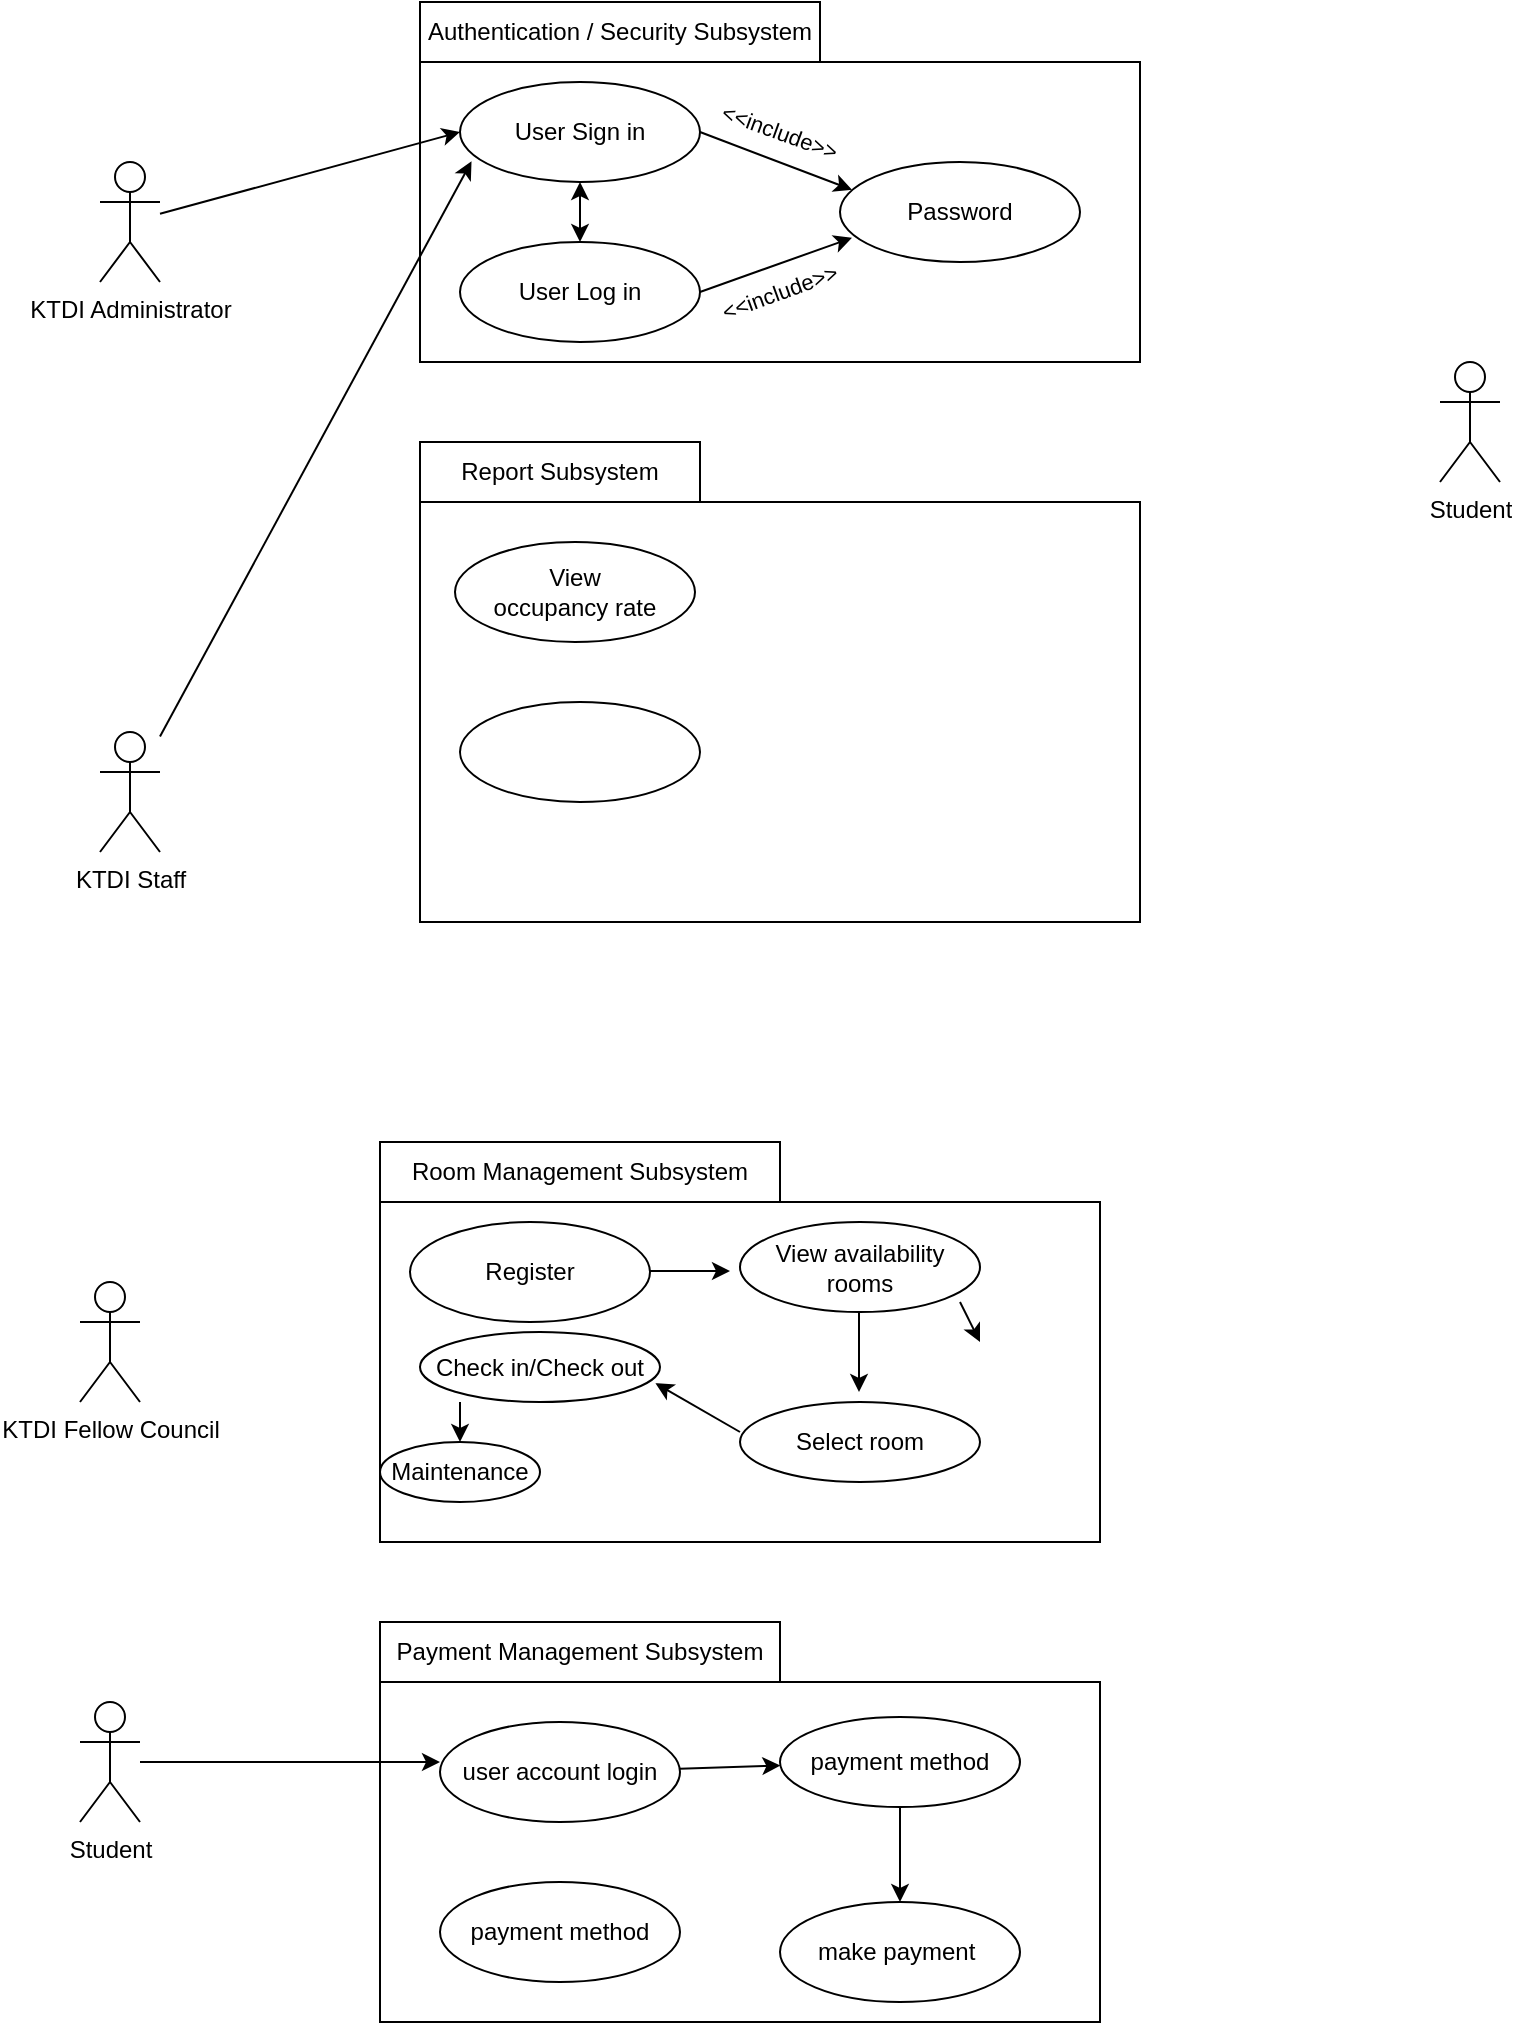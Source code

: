 <mxfile>
    <diagram id="UMS9nKY7Dt_vSzlsI9hF" name="Page-1">
        <mxGraphModel dx="1139" dy="699" grid="1" gridSize="10" guides="1" tooltips="1" connect="1" arrows="1" fold="1" page="1" pageScale="1" pageWidth="850" pageHeight="1100" math="0" shadow="0">
            <root>
                <mxCell id="0"/>
                <mxCell id="1" parent="0"/>
                <mxCell id="3" value="KTDI Administrator" style="shape=umlActor;verticalLabelPosition=bottom;verticalAlign=top;html=1;" parent="1" vertex="1">
                    <mxGeometry x="80" y="120" width="30" height="60" as="geometry"/>
                </mxCell>
                <mxCell id="5" value="KTDI Staff" style="shape=umlActor;verticalLabelPosition=bottom;verticalAlign=top;html=1;" parent="1" vertex="1">
                    <mxGeometry x="80" y="405" width="30" height="60" as="geometry"/>
                </mxCell>
                <mxCell id="7" value="Student" style="shape=umlActor;verticalLabelPosition=bottom;verticalAlign=top;html=1;" parent="1" vertex="1">
                    <mxGeometry x="750" y="220" width="30" height="60" as="geometry"/>
                </mxCell>
                <mxCell id="8" value="KTDI Fellow Council" style="shape=umlActor;verticalLabelPosition=bottom;verticalAlign=top;html=1;" parent="1" vertex="1">
                    <mxGeometry x="70" y="680" width="30" height="60" as="geometry"/>
                </mxCell>
                <mxCell id="9" value="" style="shape=folder;fontStyle=1;tabWidth=200;tabHeight=30;tabPosition=left;html=1;boundedLbl=1;" parent="1" vertex="1">
                    <mxGeometry x="240" y="40" width="360" height="180" as="geometry"/>
                </mxCell>
                <mxCell id="13" value="" style="ellipse;whiteSpace=wrap;html=1;fillColor=none;" parent="1" vertex="1">
                    <mxGeometry x="260" y="80" width="120" height="50" as="geometry"/>
                </mxCell>
                <mxCell id="10" value="Authentication / Security Subsystem" style="text;html=1;strokeColor=none;fillColor=none;align=center;verticalAlign=middle;whiteSpace=wrap;rounded=0;" parent="1" vertex="1">
                    <mxGeometry x="240" y="40" width="200" height="30" as="geometry"/>
                </mxCell>
                <mxCell id="14" style="edgeStyle=none;html=1;entryX=0;entryY=0.5;entryDx=0;entryDy=0;" parent="1" source="3" target="13" edge="1">
                    <mxGeometry relative="1" as="geometry"/>
                </mxCell>
                <mxCell id="17" value="" style="shape=folder;fontStyle=1;tabWidth=140;tabHeight=30;tabPosition=left;html=1;boundedLbl=1;" parent="1" vertex="1">
                    <mxGeometry x="240" y="260" width="360" height="240" as="geometry"/>
                </mxCell>
                <mxCell id="19" value="Report Subsystem" style="text;html=1;strokeColor=none;fillColor=none;align=center;verticalAlign=middle;whiteSpace=wrap;rounded=0;" parent="1" vertex="1">
                    <mxGeometry x="210" y="260" width="200" height="30" as="geometry"/>
                </mxCell>
                <mxCell id="20" value="" style="shape=folder;fontStyle=1;tabWidth=200;tabHeight=30;tabPosition=left;html=1;boundedLbl=1;" parent="1" vertex="1">
                    <mxGeometry x="220" y="610" width="360" height="200" as="geometry"/>
                </mxCell>
                <mxCell id="21" value="Room Management Subsystem" style="text;html=1;strokeColor=none;fillColor=none;align=center;verticalAlign=middle;whiteSpace=wrap;rounded=0;" parent="1" vertex="1">
                    <mxGeometry x="220" y="610" width="200" height="30" as="geometry"/>
                </mxCell>
                <mxCell id="22" value="" style="shape=folder;fontStyle=1;tabWidth=200;tabHeight=30;tabPosition=left;html=1;boundedLbl=1;" parent="1" vertex="1">
                    <mxGeometry x="220" y="850" width="360" height="200" as="geometry"/>
                </mxCell>
                <mxCell id="23" value="Payment Management Subsystem" style="text;html=1;strokeColor=none;fillColor=none;align=center;verticalAlign=middle;whiteSpace=wrap;rounded=0;" parent="1" vertex="1">
                    <mxGeometry x="220" y="850" width="200" height="30" as="geometry"/>
                </mxCell>
                <mxCell id="bJMHT8rVgH3jV2KobR5U-28" style="edgeStyle=none;html=1;entryX=0.05;entryY=0.278;entryDx=0;entryDy=0;exitX=1;exitY=0.5;exitDx=0;exitDy=0;entryPerimeter=0;" edge="1" parent="1" source="13" target="bJMHT8rVgH3jV2KobR5U-26">
                    <mxGeometry relative="1" as="geometry"/>
                </mxCell>
                <mxCell id="bJMHT8rVgH3jV2KobR5U-23" value="User Sign in" style="text;html=1;strokeColor=none;fillColor=none;align=center;verticalAlign=middle;whiteSpace=wrap;rounded=0;" vertex="1" parent="1">
                    <mxGeometry x="285" y="90" width="70" height="30" as="geometry"/>
                </mxCell>
                <mxCell id="bJMHT8rVgH3jV2KobR5U-29" style="edgeStyle=none;html=1;entryX=0.05;entryY=0.758;entryDx=0;entryDy=0;exitX=1;exitY=0.5;exitDx=0;exitDy=0;entryPerimeter=0;" edge="1" parent="1" source="bJMHT8rVgH3jV2KobR5U-24" target="bJMHT8rVgH3jV2KobR5U-26">
                    <mxGeometry relative="1" as="geometry"/>
                </mxCell>
                <mxCell id="bJMHT8rVgH3jV2KobR5U-24" value="" style="ellipse;whiteSpace=wrap;html=1;fillColor=none;" vertex="1" parent="1">
                    <mxGeometry x="260" y="160" width="120" height="50" as="geometry"/>
                </mxCell>
                <mxCell id="bJMHT8rVgH3jV2KobR5U-25" value="User Log in" style="text;html=1;strokeColor=none;fillColor=none;align=center;verticalAlign=middle;whiteSpace=wrap;rounded=0;" vertex="1" parent="1">
                    <mxGeometry x="285" y="170" width="70" height="30" as="geometry"/>
                </mxCell>
                <mxCell id="bJMHT8rVgH3jV2KobR5U-26" value="" style="ellipse;whiteSpace=wrap;html=1;fillColor=none;" vertex="1" parent="1">
                    <mxGeometry x="450" y="120" width="120" height="50" as="geometry"/>
                </mxCell>
                <mxCell id="bJMHT8rVgH3jV2KobR5U-27" value="Password" style="text;html=1;strokeColor=none;fillColor=none;align=center;verticalAlign=middle;whiteSpace=wrap;rounded=0;" vertex="1" parent="1">
                    <mxGeometry x="475" y="130" width="70" height="30" as="geometry"/>
                </mxCell>
                <mxCell id="27" value="Register" style="ellipse;whiteSpace=wrap;html=1;" vertex="1" parent="1">
                    <mxGeometry x="235" y="650" width="120" height="50" as="geometry"/>
                </mxCell>
                <mxCell id="42" value="" style="edgeStyle=none;html=1;startArrow=none;" edge="1" parent="1" source="28" target="40">
                    <mxGeometry relative="1" as="geometry"/>
                </mxCell>
                <mxCell id="52" value="" style="edgeStyle=none;html=1;" edge="1" parent="1" source="29" target="28">
                    <mxGeometry relative="1" as="geometry"/>
                </mxCell>
                <mxCell id="29" value="user account login" style="ellipse;whiteSpace=wrap;html=1;fillColor=none;" vertex="1" parent="1">
                    <mxGeometry x="250" y="900" width="120" height="50" as="geometry"/>
                </mxCell>
                <mxCell id="bJMHT8rVgH3jV2KobR5U-30" value="&amp;lt;&amp;lt;include&amp;gt;&amp;gt;" style="text;html=1;strokeColor=none;fillColor=none;align=center;verticalAlign=middle;whiteSpace=wrap;rounded=0;fontSize=11;rotation=20;" vertex="1" parent="1">
                    <mxGeometry x="390" y="90" width="60" height="30" as="geometry"/>
                </mxCell>
                <mxCell id="bJMHT8rVgH3jV2KobR5U-31" value="&amp;lt;&amp;lt;include&amp;gt;&amp;gt;" style="text;html=1;strokeColor=none;fillColor=none;align=center;verticalAlign=middle;whiteSpace=wrap;rounded=0;fontSize=11;rotation=-20;" vertex="1" parent="1">
                    <mxGeometry x="390" y="170" width="60" height="30" as="geometry"/>
                </mxCell>
                <mxCell id="48" value="" style="edgeStyle=none;html=1;entryX=0;entryY=0.4;entryDx=0;entryDy=0;entryPerimeter=0;" edge="1" parent="1" source="30" target="29">
                    <mxGeometry relative="1" as="geometry">
                        <mxPoint x="155" y="920" as="targetPoint"/>
                    </mxGeometry>
                </mxCell>
                <mxCell id="30" value="Student" style="shape=umlActor;verticalLabelPosition=bottom;verticalAlign=top;html=1;" vertex="1" parent="1">
                    <mxGeometry x="70" y="890" width="30" height="60" as="geometry"/>
                </mxCell>
                <mxCell id="bJMHT8rVgH3jV2KobR5U-32" style="edgeStyle=none;html=1;entryX=0.048;entryY=0.793;entryDx=0;entryDy=0;entryPerimeter=0;" edge="1" parent="1" source="5" target="13">
                    <mxGeometry relative="1" as="geometry"/>
                </mxCell>
                <mxCell id="bJMHT8rVgH3jV2KobR5U-33" value="" style="endArrow=classic;startArrow=classic;html=1;entryX=0.5;entryY=1;entryDx=0;entryDy=0;" edge="1" parent="1" target="13">
                    <mxGeometry width="50" height="50" relative="1" as="geometry">
                        <mxPoint x="320" y="160" as="sourcePoint"/>
                        <mxPoint x="365" y="110" as="targetPoint"/>
                    </mxGeometry>
                </mxCell>
                <mxCell id="31" value="" style="endArrow=classic;html=1;" edge="1" parent="1">
                    <mxGeometry width="50" height="50" relative="1" as="geometry">
                        <mxPoint x="355" y="674.5" as="sourcePoint"/>
                        <mxPoint x="395" y="674.5" as="targetPoint"/>
                    </mxGeometry>
                </mxCell>
                <mxCell id="32" value="View availability rooms" style="ellipse;whiteSpace=wrap;html=1;" vertex="1" parent="1">
                    <mxGeometry x="400" y="650" width="120" height="45" as="geometry"/>
                </mxCell>
                <mxCell id="33" value="" style="endArrow=classic;html=1;" edge="1" parent="1">
                    <mxGeometry width="50" height="50" relative="1" as="geometry">
                        <mxPoint x="459.5" y="695" as="sourcePoint"/>
                        <mxPoint x="459.5" y="735" as="targetPoint"/>
                    </mxGeometry>
                </mxCell>
                <mxCell id="bJMHT8rVgH3jV2KobR5U-36" value="View occupancy rate" style="text;html=1;strokeColor=none;fillColor=none;align=center;verticalAlign=middle;whiteSpace=wrap;rounded=0;" vertex="1" parent="1">
                    <mxGeometry x="275" y="320" width="85" height="30" as="geometry"/>
                </mxCell>
                <mxCell id="36" value="Select room" style="ellipse;whiteSpace=wrap;html=1;" vertex="1" parent="1">
                    <mxGeometry x="400" y="740" width="120" height="40" as="geometry"/>
                </mxCell>
                <mxCell id="40" value="make payment&amp;nbsp;" style="ellipse;whiteSpace=wrap;html=1;fillColor=none;" vertex="1" parent="1">
                    <mxGeometry x="420" y="990" width="120" height="50" as="geometry"/>
                </mxCell>
                <mxCell id="41" value="Check in/Check out" style="ellipse;whiteSpace=wrap;html=1;" vertex="1" parent="1">
                    <mxGeometry x="240" y="705" width="120" height="35" as="geometry"/>
                </mxCell>
                <mxCell id="44" value="" style="endArrow=classic;html=1;entryX=0.981;entryY=0.732;entryDx=0;entryDy=0;entryPerimeter=0;" edge="1" parent="1" target="41">
                    <mxGeometry width="50" height="50" relative="1" as="geometry">
                        <mxPoint x="400" y="755" as="sourcePoint"/>
                        <mxPoint x="370" y="740" as="targetPoint"/>
                        <Array as="points"/>
                    </mxGeometry>
                </mxCell>
                <mxCell id="45" value="payment method" style="ellipse;whiteSpace=wrap;html=1;fillColor=none;" vertex="1" parent="1">
                    <mxGeometry x="250" y="980" width="120" height="50" as="geometry"/>
                </mxCell>
                <mxCell id="49" value="" style="endArrow=classic;html=1;" edge="1" parent="1">
                    <mxGeometry width="50" height="50" relative="1" as="geometry">
                        <mxPoint x="260" y="740" as="sourcePoint"/>
                        <mxPoint x="260" y="760" as="targetPoint"/>
                    </mxGeometry>
                </mxCell>
                <mxCell id="28" value="payment method" style="ellipse;whiteSpace=wrap;html=1;fillColor=none;" vertex="1" parent="1">
                    <mxGeometry x="420" y="897.5" width="120" height="45" as="geometry"/>
                </mxCell>
                <mxCell id="50" value="Maintenance" style="ellipse;whiteSpace=wrap;html=1;" vertex="1" parent="1">
                    <mxGeometry x="220" y="760" width="80" height="30" as="geometry"/>
                </mxCell>
                <mxCell id="bJMHT8rVgH3jV2KobR5U-53" value="" style="ellipse;whiteSpace=wrap;html=1;fillColor=none;" vertex="1" parent="1">
                    <mxGeometry x="257.5" y="310" width="120" height="50" as="geometry"/>
                </mxCell>
                <mxCell id="bJMHT8rVgH3jV2KobR5U-54" value="" style="ellipse;whiteSpace=wrap;html=1;fillColor=none;" vertex="1" parent="1">
                    <mxGeometry x="260" y="390" width="120" height="50" as="geometry"/>
                </mxCell>
                <mxCell id="53" value="" style="endArrow=classic;html=1;" edge="1" parent="1">
                    <mxGeometry width="50" height="50" relative="1" as="geometry">
                        <mxPoint x="510" y="690" as="sourcePoint"/>
                        <mxPoint x="520" y="710" as="targetPoint"/>
                    </mxGeometry>
                </mxCell>
            </root>
        </mxGraphModel>
    </diagram>
    <diagram id="_eeLtkALwVsTwQQSgzCn" name="Page-2">
        <mxGraphModel grid="1" page="1" gridSize="10" guides="1" tooltips="1" connect="1" arrows="1" fold="1" pageScale="1" pageWidth="850" pageHeight="1100" math="0" shadow="0">
            <root>
                <mxCell id="0"/>
                <mxCell id="1" parent="0"/>
            </root>
        </mxGraphModel>
    </diagram>
</mxfile>